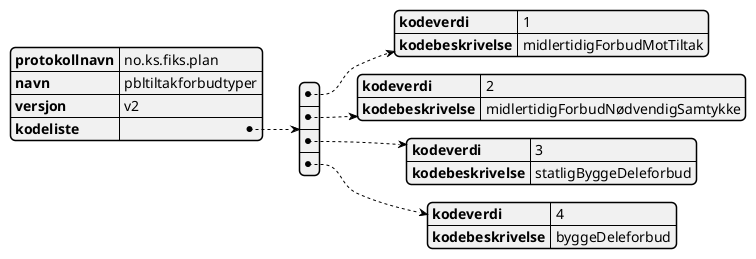 @startjson
{
  "protokollnavn": "no.ks.fiks.plan",
  "navn": "pbltiltakforbudtyper",
  "versjon": "v2",
  "kodeliste": [
    {
      "kodeverdi" : "1",
      "kodebeskrivelse" : "midlertidigForbudMotTiltak"
    },
    {
      "kodeverdi" : "2",
      "kodebeskrivelse" : "midlertidigForbudNødvendigSamtykke"
    },
    {
      "kodeverdi" : "3",
      "kodebeskrivelse" : "statligByggeDeleforbud"
    },
    {
      "kodeverdi" : "4",
      "kodebeskrivelse" : "byggeDeleforbud"
    }
  ]
}
@endjson